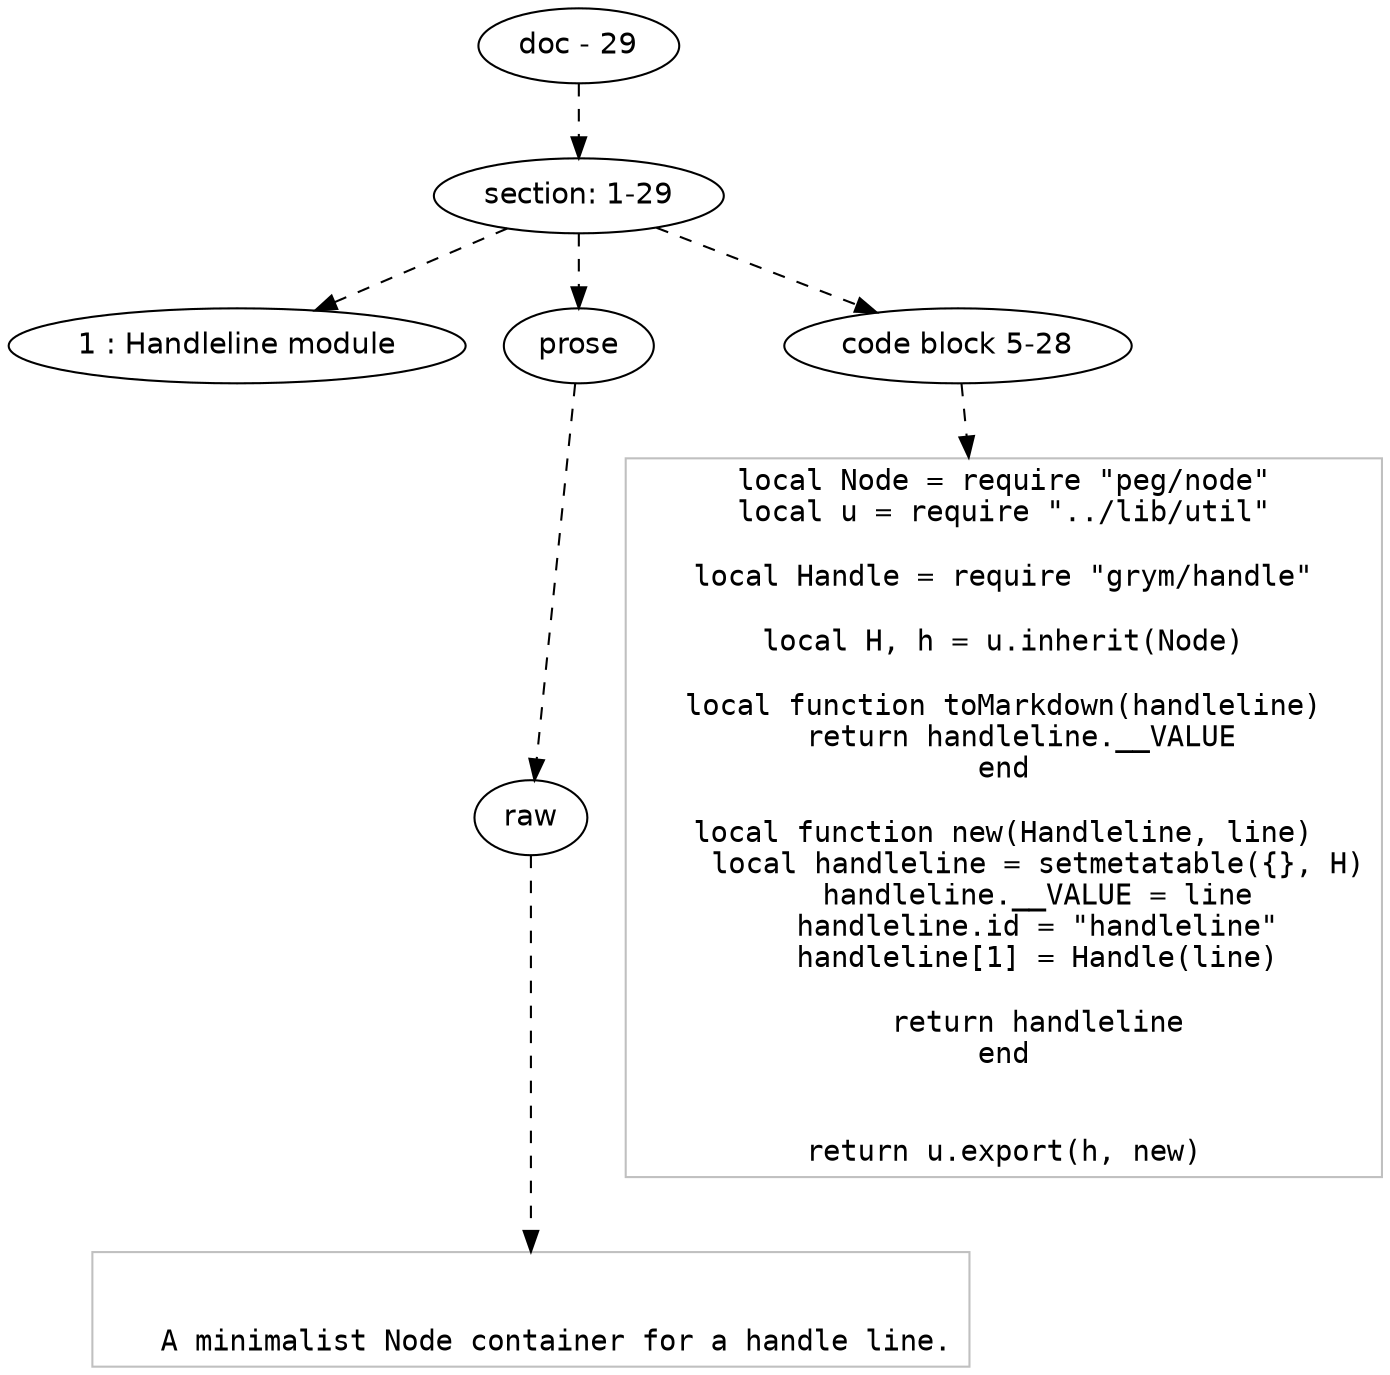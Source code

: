 digraph hierarchy {

node [fontname=Helvetica]
edge [style=dashed]

doc_0 [label="doc - 29"]


doc_0 -> { section_1}
{rank=same; section_1}

section_1 [label="section: 1-29"]


section_1 -> { header_2 prose_3 codeblock_4}
{rank=same; header_2 prose_3 codeblock_4}

header_2 [label="1 : Handleline module"]

prose_3 [label="prose"]

codeblock_4 [label="code block 5-28"]


prose_3 -> { raw_5}
{rank=same; raw_5}

raw_5 [label="raw"]


raw_5 -> leaf_6
leaf_6  [color=Gray,shape=rectangle,fontname=Inconsolata,label="

   A minimalist Node container for a handle line.
"]
codeblock_4 -> leaf_7
leaf_7  [color=Gray,shape=rectangle,fontname=Inconsolata,label="local Node = require \"peg/node\"
local u = require \"../lib/util\"

local Handle = require \"grym/handle\"

local H, h = u.inherit(Node)

local function toMarkdown(handleline)
  return handleline.__VALUE
end

local function new(Handleline, line)
    local handleline = setmetatable({}, H)
    handleline.__VALUE = line
    handleline.id = \"handleline\"
    handleline[1] = Handle(line)

    return handleline
end


return u.export(h, new)"]

}

